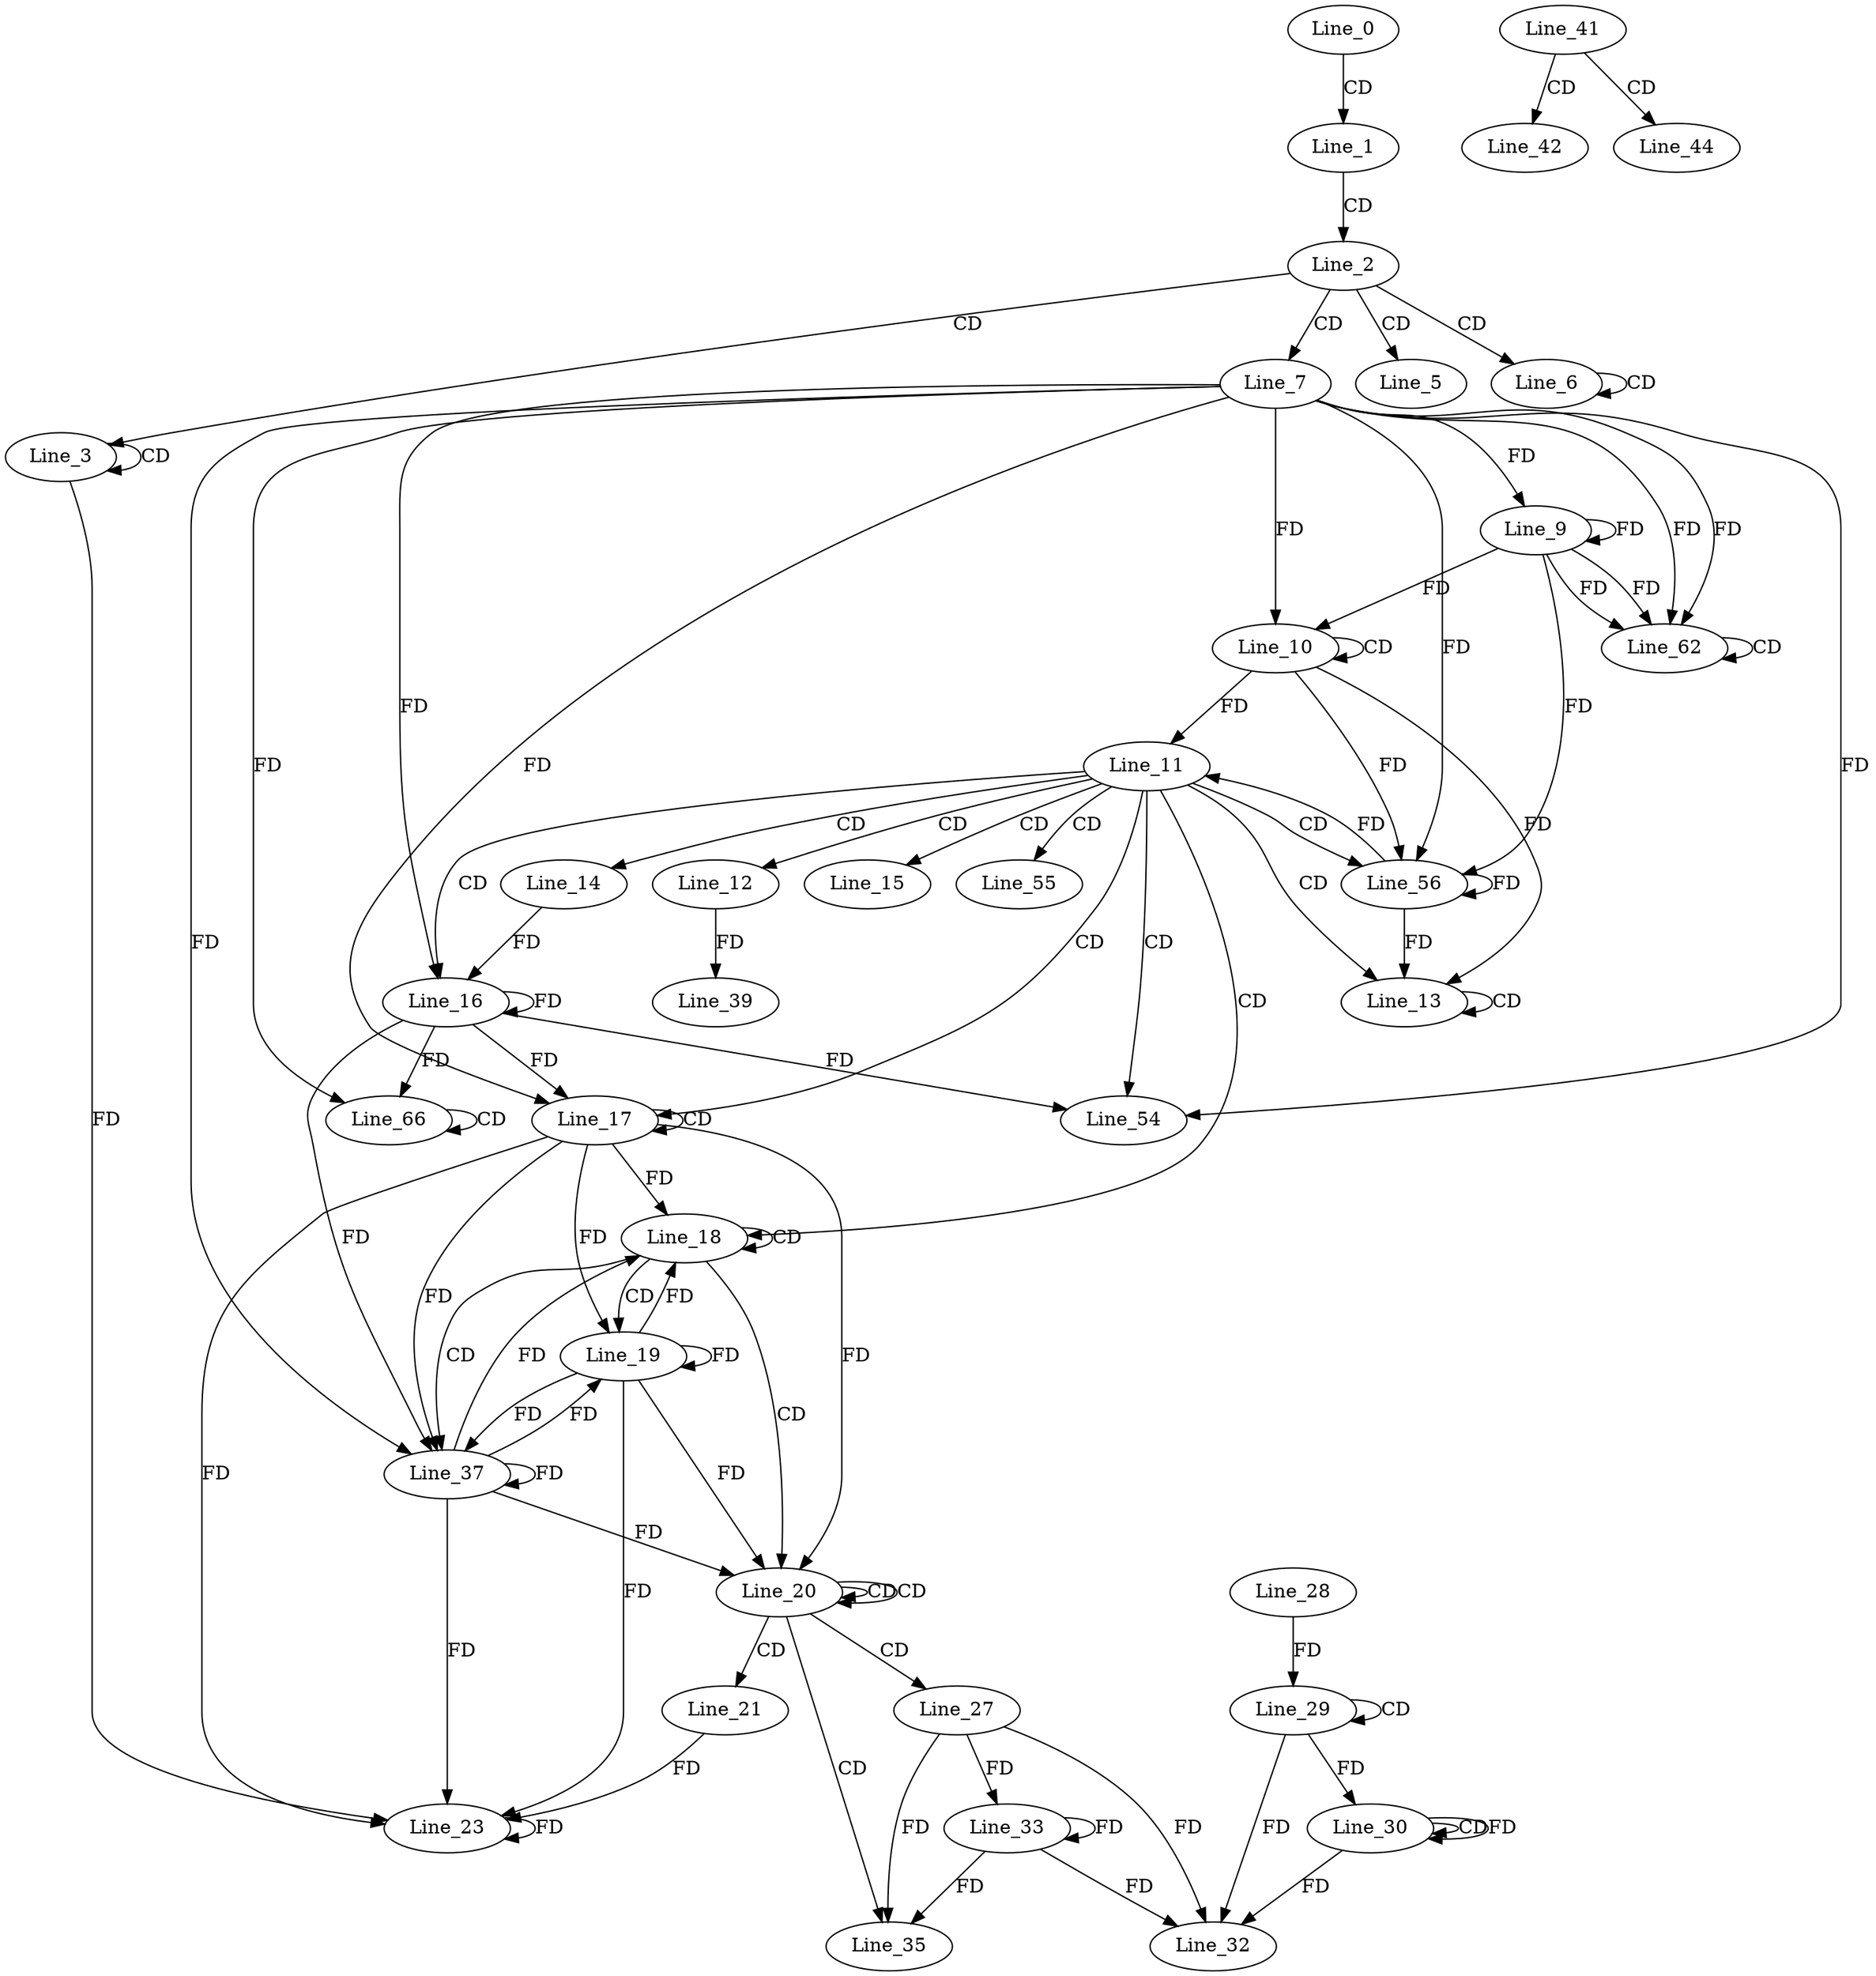 digraph G {
  Line_0;
  Line_1;
  Line_2;
  Line_3;
  Line_3;
  Line_3;
  Line_5;
  Line_6;
  Line_6;
  Line_7;
  Line_9;
  Line_10;
  Line_10;
  Line_11;
  Line_12;
  Line_13;
  Line_13;
  Line_14;
  Line_15;
  Line_16;
  Line_16;
  Line_17;
  Line_17;
  Line_18;
  Line_19;
  Line_19;
  Line_20;
  Line_20;
  Line_20;
  Line_21;
  Line_23;
  Line_23;
  Line_27;
  Line_29;
  Line_29;
  Line_28;
  Line_30;
  Line_30;
  Line_30;
  Line_32;
  Line_33;
  Line_35;
  Line_37;
  Line_37;
  Line_39;
  Line_41;
  Line_42;
  Line_44;
  Line_54;
  Line_55;
  Line_56;
  Line_56;
  Line_62;
  Line_62;
  Line_66;
  Line_66;
  Line_0 -> Line_1 [ label="CD" ];
  Line_1 -> Line_2 [ label="CD" ];
  Line_2 -> Line_3 [ label="CD" ];
  Line_3 -> Line_3 [ label="CD" ];
  Line_2 -> Line_5 [ label="CD" ];
  Line_2 -> Line_6 [ label="CD" ];
  Line_6 -> Line_6 [ label="CD" ];
  Line_2 -> Line_7 [ label="CD" ];
  Line_7 -> Line_9 [ label="FD" ];
  Line_9 -> Line_9 [ label="FD" ];
  Line_10 -> Line_10 [ label="CD" ];
  Line_7 -> Line_10 [ label="FD" ];
  Line_9 -> Line_10 [ label="FD" ];
  Line_10 -> Line_11 [ label="FD" ];
  Line_11 -> Line_12 [ label="CD" ];
  Line_11 -> Line_13 [ label="CD" ];
  Line_13 -> Line_13 [ label="CD" ];
  Line_10 -> Line_13 [ label="FD" ];
  Line_11 -> Line_14 [ label="CD" ];
  Line_11 -> Line_15 [ label="CD" ];
  Line_11 -> Line_16 [ label="CD" ];
  Line_16 -> Line_16 [ label="FD" ];
  Line_7 -> Line_16 [ label="FD" ];
  Line_14 -> Line_16 [ label="FD" ];
  Line_11 -> Line_17 [ label="CD" ];
  Line_17 -> Line_17 [ label="CD" ];
  Line_16 -> Line_17 [ label="FD" ];
  Line_7 -> Line_17 [ label="FD" ];
  Line_11 -> Line_18 [ label="CD" ];
  Line_18 -> Line_18 [ label="CD" ];
  Line_17 -> Line_18 [ label="FD" ];
  Line_18 -> Line_19 [ label="CD" ];
  Line_19 -> Line_19 [ label="FD" ];
  Line_17 -> Line_19 [ label="FD" ];
  Line_18 -> Line_20 [ label="CD" ];
  Line_20 -> Line_20 [ label="CD" ];
  Line_20 -> Line_20 [ label="CD" ];
  Line_19 -> Line_20 [ label="FD" ];
  Line_17 -> Line_20 [ label="FD" ];
  Line_20 -> Line_21 [ label="CD" ];
  Line_21 -> Line_23 [ label="FD" ];
  Line_23 -> Line_23 [ label="FD" ];
  Line_3 -> Line_23 [ label="FD" ];
  Line_19 -> Line_23 [ label="FD" ];
  Line_17 -> Line_23 [ label="FD" ];
  Line_20 -> Line_27 [ label="CD" ];
  Line_29 -> Line_29 [ label="CD" ];
  Line_28 -> Line_29 [ label="FD" ];
  Line_30 -> Line_30 [ label="CD" ];
  Line_29 -> Line_30 [ label="FD" ];
  Line_30 -> Line_30 [ label="FD" ];
  Line_27 -> Line_32 [ label="FD" ];
  Line_29 -> Line_32 [ label="FD" ];
  Line_30 -> Line_32 [ label="FD" ];
  Line_27 -> Line_33 [ label="FD" ];
  Line_33 -> Line_33 [ label="FD" ];
  Line_20 -> Line_35 [ label="CD" ];
  Line_27 -> Line_35 [ label="FD" ];
  Line_33 -> Line_35 [ label="FD" ];
  Line_18 -> Line_37 [ label="CD" ];
  Line_19 -> Line_37 [ label="FD" ];
  Line_37 -> Line_37 [ label="FD" ];
  Line_17 -> Line_37 [ label="FD" ];
  Line_16 -> Line_37 [ label="FD" ];
  Line_7 -> Line_37 [ label="FD" ];
  Line_12 -> Line_39 [ label="FD" ];
  Line_41 -> Line_42 [ label="CD" ];
  Line_41 -> Line_44 [ label="CD" ];
  Line_11 -> Line_54 [ label="CD" ];
  Line_16 -> Line_54 [ label="FD" ];
  Line_7 -> Line_54 [ label="FD" ];
  Line_11 -> Line_55 [ label="CD" ];
  Line_11 -> Line_56 [ label="CD" ];
  Line_56 -> Line_56 [ label="FD" ];
  Line_10 -> Line_56 [ label="FD" ];
  Line_7 -> Line_56 [ label="FD" ];
  Line_9 -> Line_56 [ label="FD" ];
  Line_7 -> Line_62 [ label="FD" ];
  Line_9 -> Line_62 [ label="FD" ];
  Line_62 -> Line_62 [ label="CD" ];
  Line_7 -> Line_62 [ label="FD" ];
  Line_9 -> Line_62 [ label="FD" ];
  Line_16 -> Line_66 [ label="FD" ];
  Line_7 -> Line_66 [ label="FD" ];
  Line_66 -> Line_66 [ label="CD" ];
  Line_56 -> Line_11 [ label="FD" ];
  Line_56 -> Line_13 [ label="FD" ];
  Line_19 -> Line_18 [ label="FD" ];
  Line_37 -> Line_18 [ label="FD" ];
  Line_37 -> Line_19 [ label="FD" ];
  Line_37 -> Line_20 [ label="FD" ];
  Line_37 -> Line_23 [ label="FD" ];
  Line_33 -> Line_32 [ label="FD" ];
}
